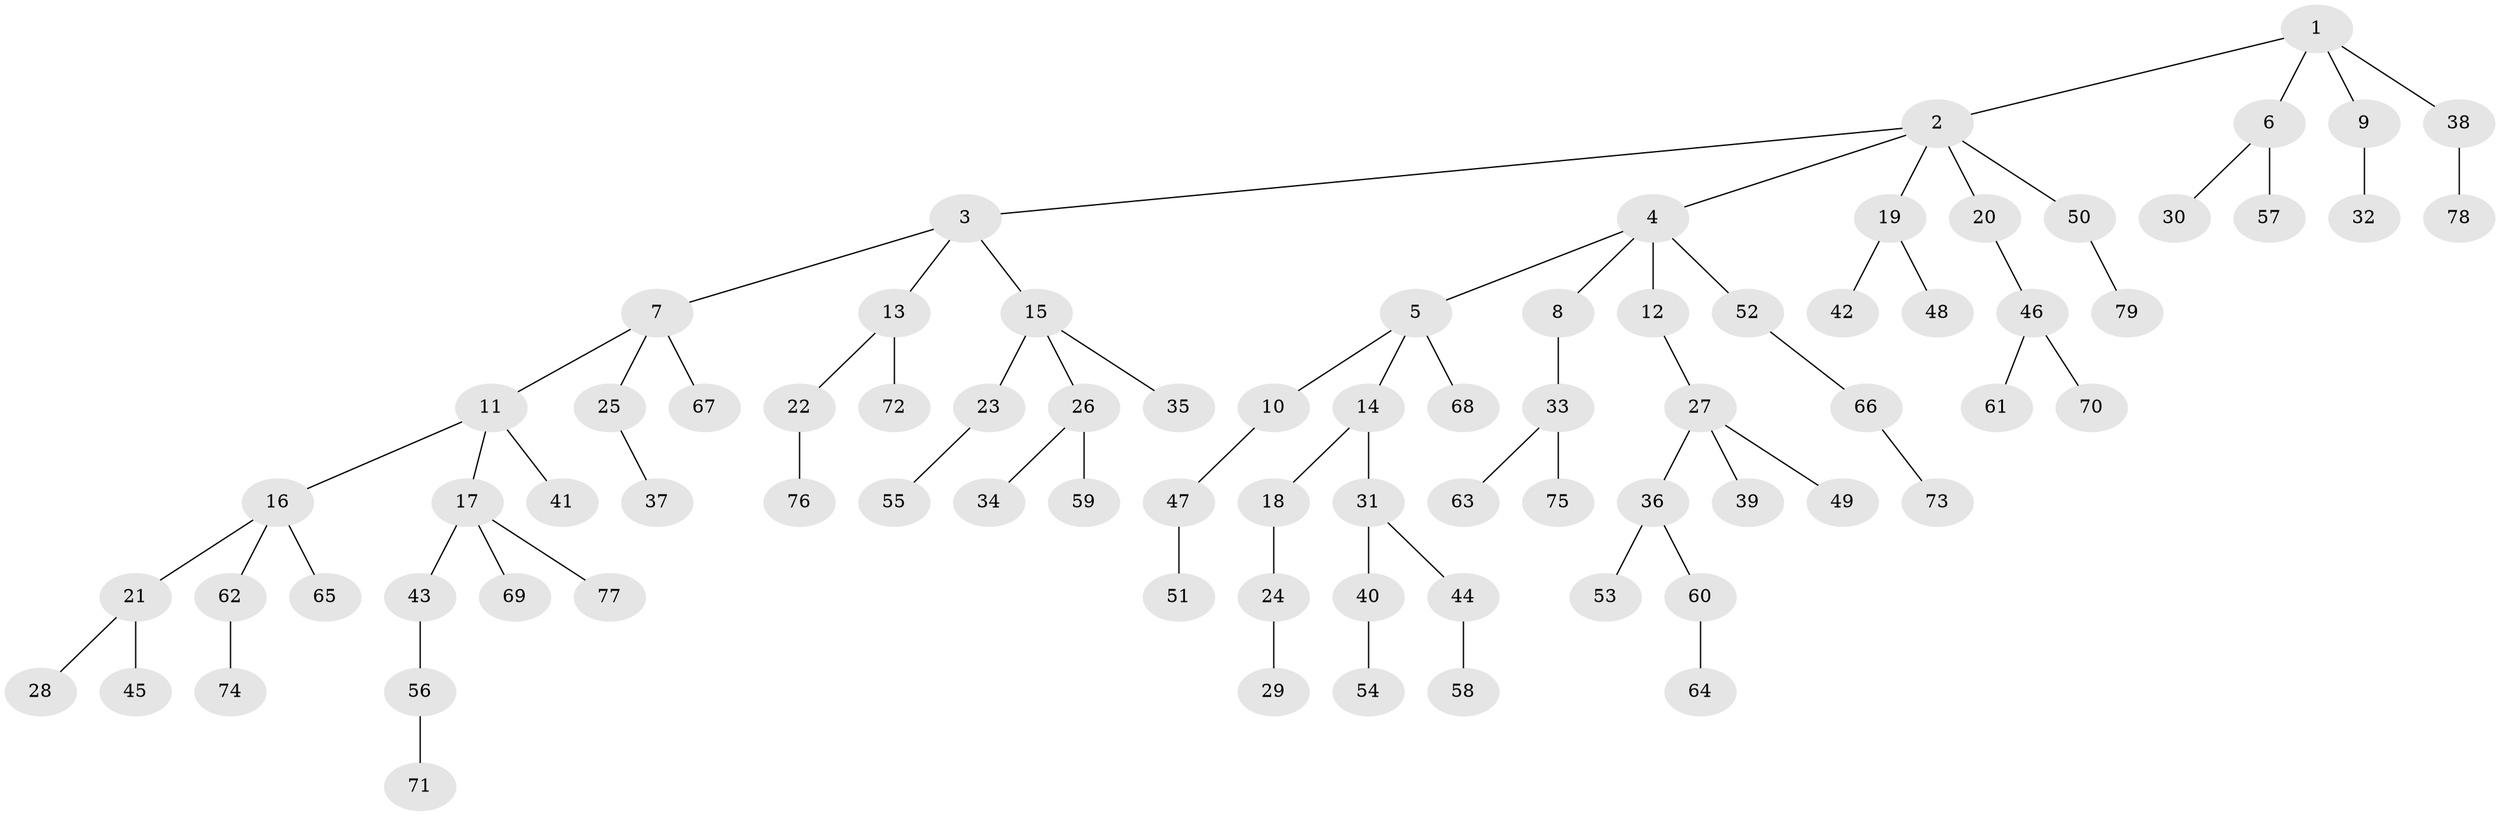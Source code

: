// Generated by graph-tools (version 1.1) at 2025/11/02/27/25 16:11:28]
// undirected, 79 vertices, 78 edges
graph export_dot {
graph [start="1"]
  node [color=gray90,style=filled];
  1;
  2;
  3;
  4;
  5;
  6;
  7;
  8;
  9;
  10;
  11;
  12;
  13;
  14;
  15;
  16;
  17;
  18;
  19;
  20;
  21;
  22;
  23;
  24;
  25;
  26;
  27;
  28;
  29;
  30;
  31;
  32;
  33;
  34;
  35;
  36;
  37;
  38;
  39;
  40;
  41;
  42;
  43;
  44;
  45;
  46;
  47;
  48;
  49;
  50;
  51;
  52;
  53;
  54;
  55;
  56;
  57;
  58;
  59;
  60;
  61;
  62;
  63;
  64;
  65;
  66;
  67;
  68;
  69;
  70;
  71;
  72;
  73;
  74;
  75;
  76;
  77;
  78;
  79;
  1 -- 2;
  1 -- 6;
  1 -- 9;
  1 -- 38;
  2 -- 3;
  2 -- 4;
  2 -- 19;
  2 -- 20;
  2 -- 50;
  3 -- 7;
  3 -- 13;
  3 -- 15;
  4 -- 5;
  4 -- 8;
  4 -- 12;
  4 -- 52;
  5 -- 10;
  5 -- 14;
  5 -- 68;
  6 -- 30;
  6 -- 57;
  7 -- 11;
  7 -- 25;
  7 -- 67;
  8 -- 33;
  9 -- 32;
  10 -- 47;
  11 -- 16;
  11 -- 17;
  11 -- 41;
  12 -- 27;
  13 -- 22;
  13 -- 72;
  14 -- 18;
  14 -- 31;
  15 -- 23;
  15 -- 26;
  15 -- 35;
  16 -- 21;
  16 -- 62;
  16 -- 65;
  17 -- 43;
  17 -- 69;
  17 -- 77;
  18 -- 24;
  19 -- 42;
  19 -- 48;
  20 -- 46;
  21 -- 28;
  21 -- 45;
  22 -- 76;
  23 -- 55;
  24 -- 29;
  25 -- 37;
  26 -- 34;
  26 -- 59;
  27 -- 36;
  27 -- 39;
  27 -- 49;
  31 -- 40;
  31 -- 44;
  33 -- 63;
  33 -- 75;
  36 -- 53;
  36 -- 60;
  38 -- 78;
  40 -- 54;
  43 -- 56;
  44 -- 58;
  46 -- 61;
  46 -- 70;
  47 -- 51;
  50 -- 79;
  52 -- 66;
  56 -- 71;
  60 -- 64;
  62 -- 74;
  66 -- 73;
}
